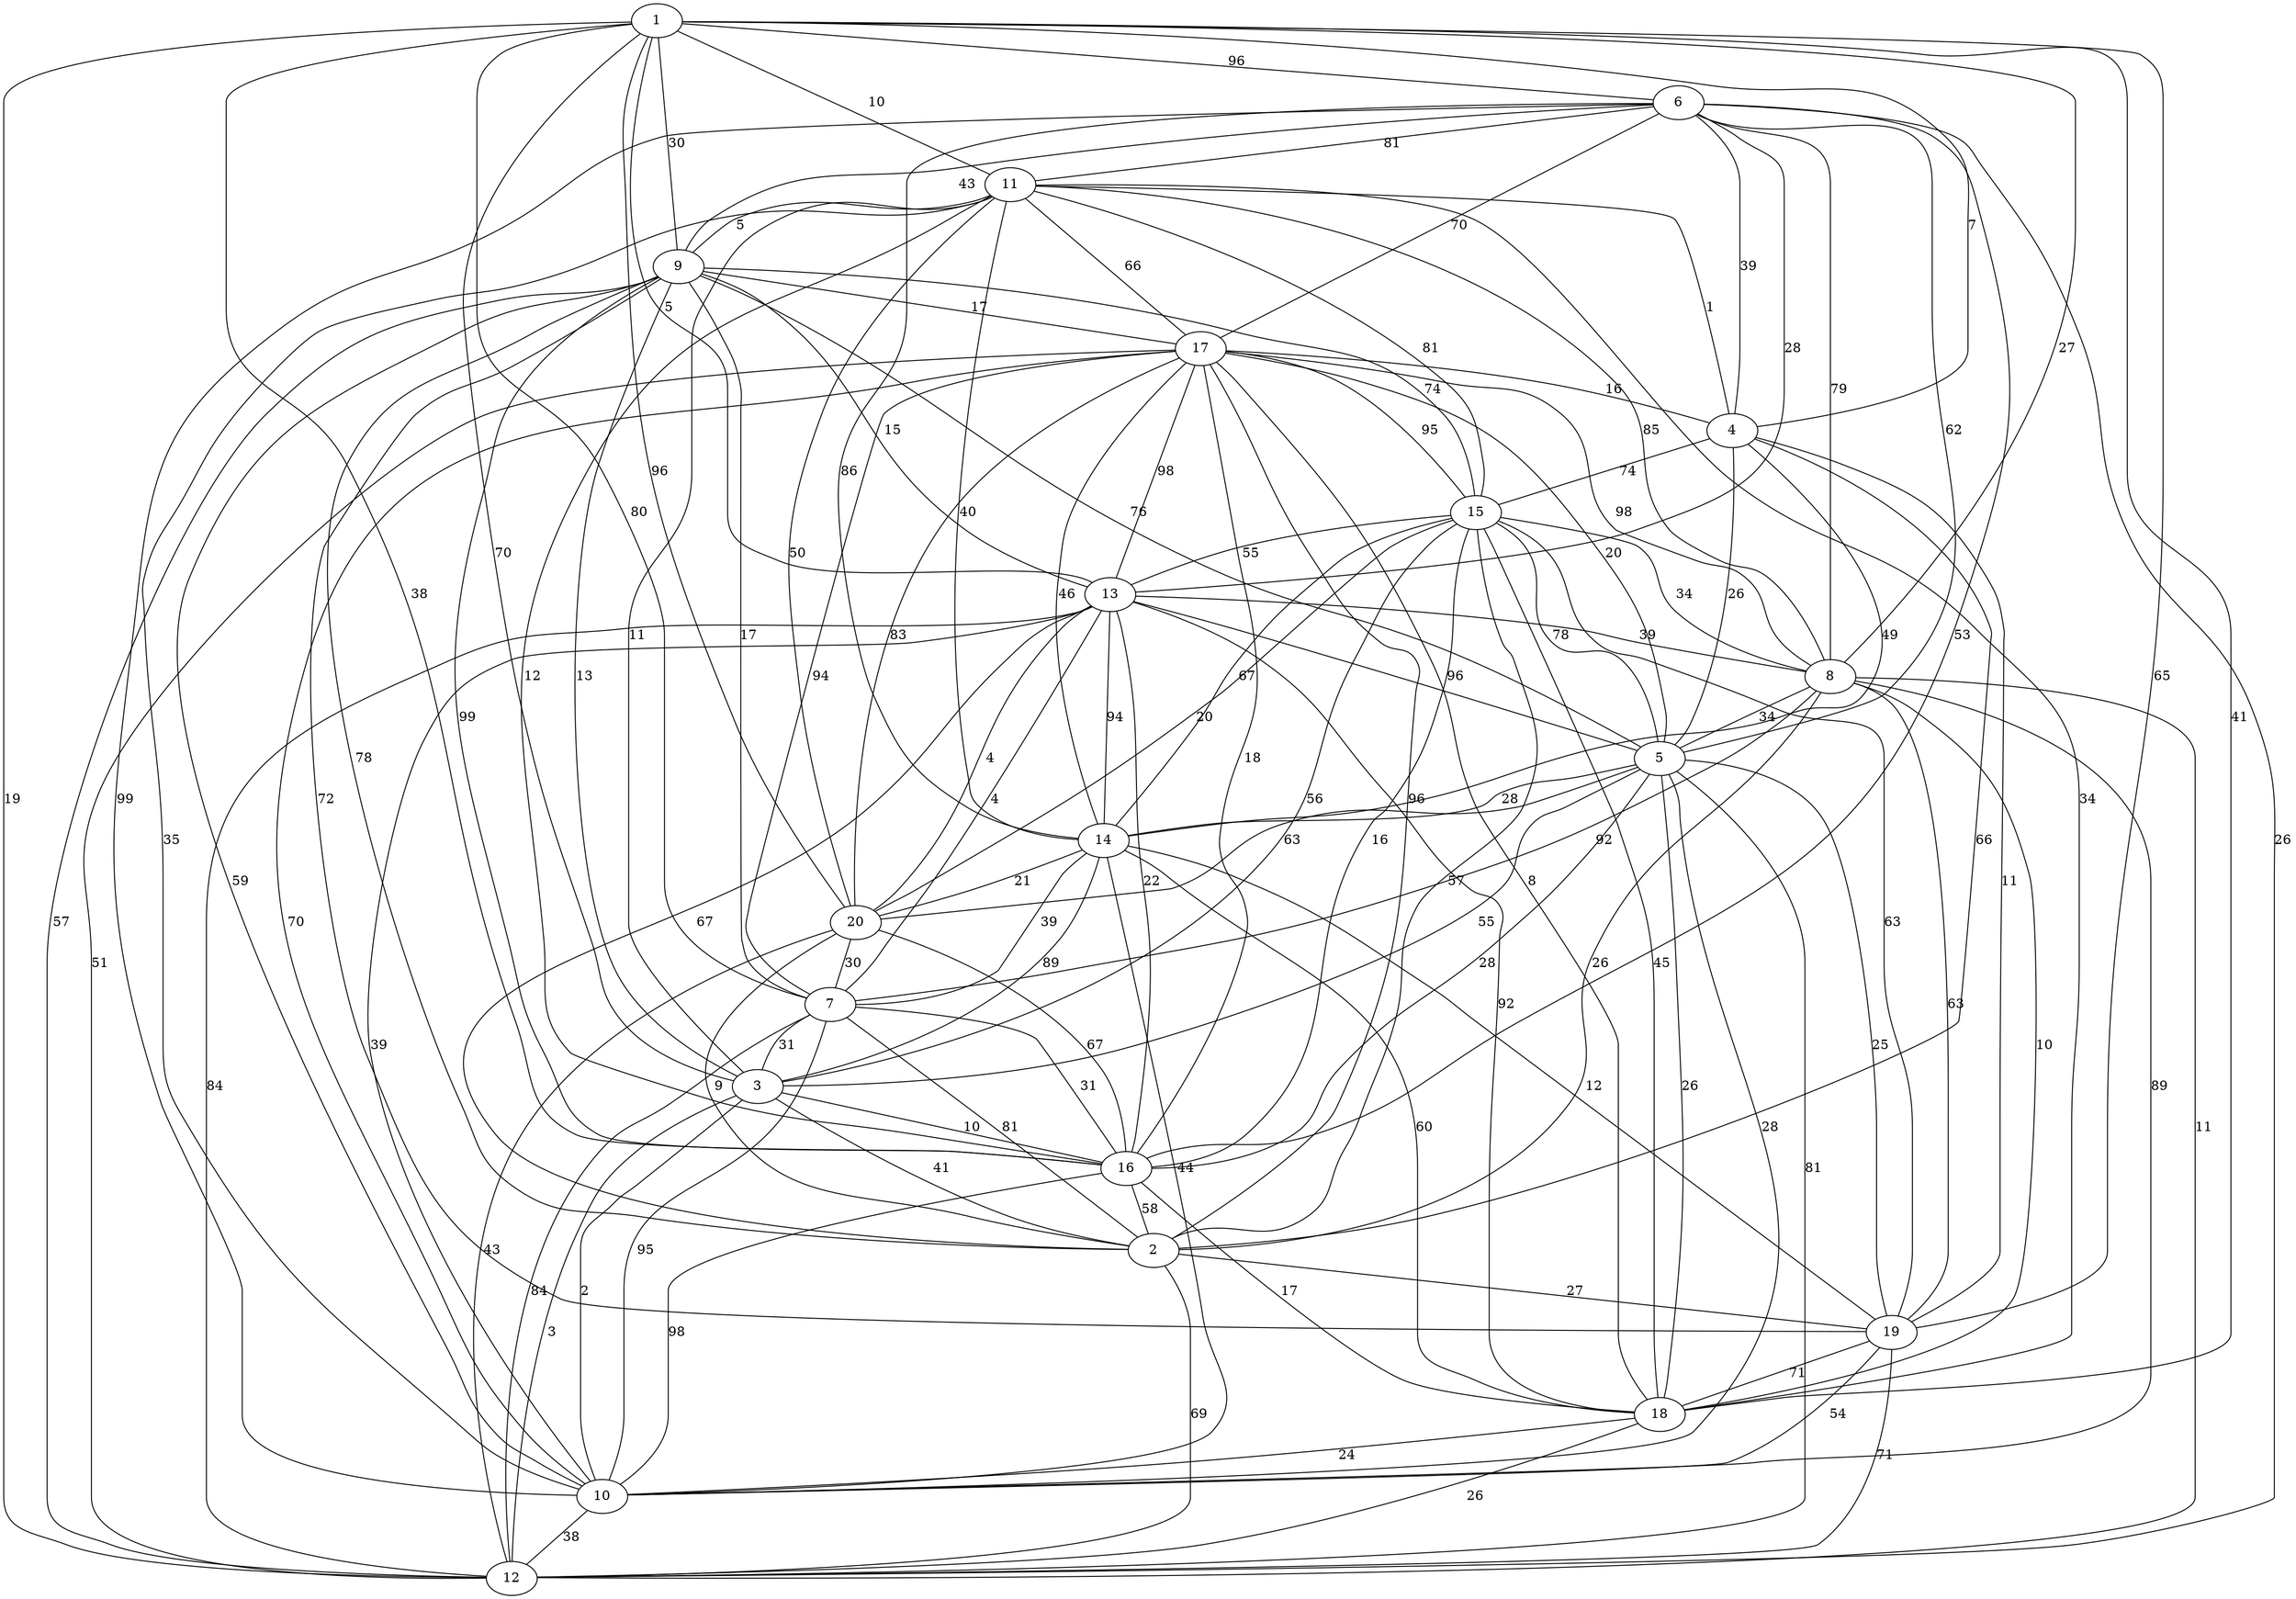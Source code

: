 graph x {
1 -- 6[label=96];
1 -- 7[label=80];
1 -- 11[label=10];
1 -- 12[label=19];
1 -- 13[label=5];
1 -- 18[label=41];
1 -- 20[label=96];
2 -- 7[label=81];
2 -- 9[label=78];
2 -- 19[label=27];
2 -- 20[label=9];
3 -- 1[label=70];
3 -- 2[label=41];
3 -- 10[label=2];
3 -- 14[label=89];
3 -- 15[label=56];
3 -- 16[label=10];
4 -- 1[label=7];
4 -- 2[label=66];
4 -- 14[label=49];
4 -- 15[label=74];
5 -- 3[label=55];
5 -- 4[label=26];
5 -- 6[label=62];
5 -- 10[label=28];
5 -- 13[label=96];
5 -- 14[label=28];
5 -- 17[label=20];
6 -- 4[label=39];
6 -- 10[label=99];
6 -- 11[label=81];
7 -- 3[label=31];
7 -- 8[label=92];
7 -- 10[label=95];
7 -- 14[label=39];
8 -- 1[label=27];
8 -- 2[label=26];
8 -- 5[label=34];
8 -- 6[label=79];
8 -- 11[label=85];
8 -- 17[label=98];
8 -- 18[label=10];
9 -- 1[label=30];
9 -- 3[label=13];
9 -- 5[label=76];
9 -- 6[label=43];
9 -- 7[label=17];
9 -- 10[label=59];
9 -- 17[label=17];
10 -- 8[label=89];
10 -- 12[label=38];
10 -- 14[label=44];
10 -- 16[label=98];
10 -- 19[label=54];
11 -- 3[label=11];
11 -- 4[label=1];
11 -- 9[label=5];
11 -- 10[label=35];
11 -- 14[label=40];
11 -- 15[label=81];
12 -- 2[label=69];
12 -- 3[label=3];
12 -- 5[label=81];
12 -- 6[label=26];
12 -- 7[label=84];
12 -- 8[label=11];
12 -- 9[label=57];
12 -- 17[label=51];
12 -- 19[label=71];
13 -- 2[label=67];
13 -- 6[label=28];
13 -- 7[label=4];
13 -- 8[label=39];
13 -- 9[label=15];
13 -- 10[label=39];
13 -- 12[label=84];
13 -- 16[label=22];
14 -- 6[label=86];
14 -- 13[label=94];
14 -- 15[label=67];
14 -- 20[label=21];
15 -- 2[label=57];
15 -- 5[label=78];
15 -- 8[label=34];
15 -- 9[label=74];
15 -- 13[label=55];
15 -- 19[label=63];
16 -- 1[label=38];
16 -- 2[label=58];
16 -- 5[label=28];
16 -- 6[label=53];
16 -- 7[label=31];
16 -- 9[label=99];
16 -- 11[label=12];
16 -- 15[label=16];
16 -- 17[label=18];
16 -- 20[label=67];
17 -- 2[label=96];
17 -- 4[label=16];
17 -- 6[label=70];
17 -- 7[label=94];
17 -- 10[label=70];
17 -- 11[label=66];
17 -- 13[label=98];
17 -- 14[label=46];
17 -- 15[label=95];
17 -- 18[label=8];
18 -- 5[label=26];
18 -- 10[label=24];
18 -- 11[label=34];
18 -- 12[label=26];
18 -- 13[label=92];
18 -- 14[label=60];
18 -- 15[label=45];
18 -- 16[label=17];
19 -- 1[label=65];
19 -- 4[label=11];
19 -- 5[label=25];
19 -- 8[label=63];
19 -- 9[label=72];
19 -- 14[label=12];
19 -- 18[label=71];
20 -- 5[label=63];
20 -- 7[label=30];
20 -- 11[label=50];
20 -- 12[label=43];
20 -- 13[label=4];
20 -- 15[label=20];
20 -- 17[label=83];
}